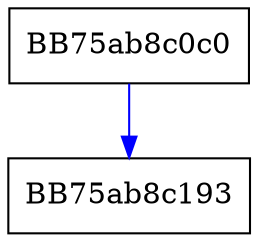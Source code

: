 digraph Initialize {
  node [shape="box"];
  graph [splines=ortho];
  BB75ab8c0c0 -> BB75ab8c193 [color="blue"];
}